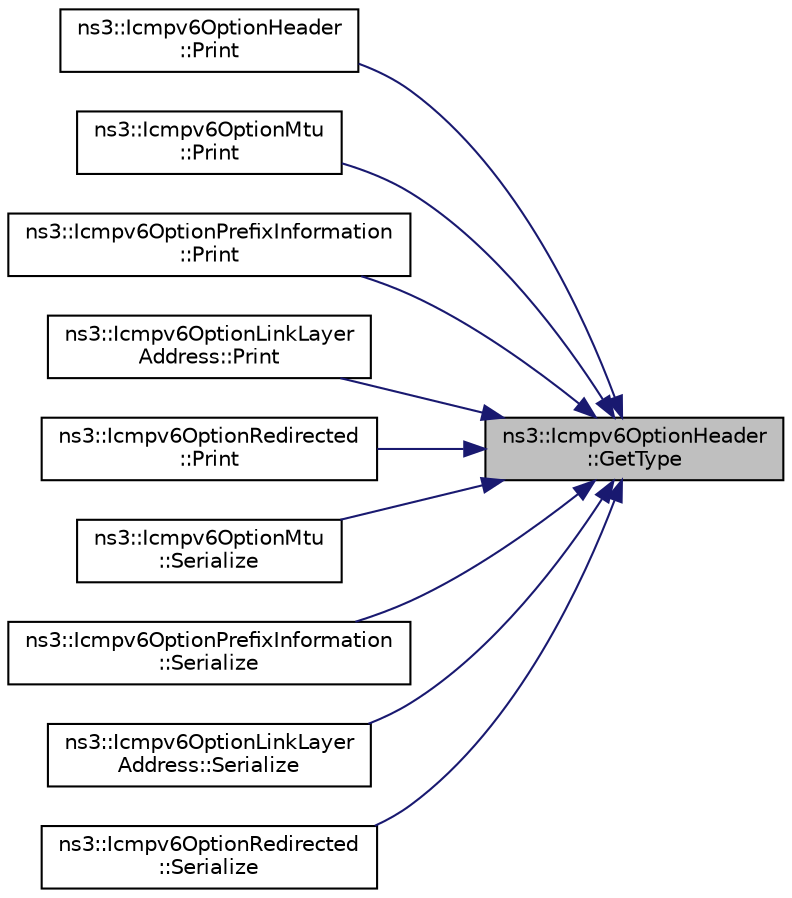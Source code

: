 digraph "ns3::Icmpv6OptionHeader::GetType"
{
 // LATEX_PDF_SIZE
  edge [fontname="Helvetica",fontsize="10",labelfontname="Helvetica",labelfontsize="10"];
  node [fontname="Helvetica",fontsize="10",shape=record];
  rankdir="RL";
  Node1 [label="ns3::Icmpv6OptionHeader\l::GetType",height=0.2,width=0.4,color="black", fillcolor="grey75", style="filled", fontcolor="black",tooltip="Get the type of the option."];
  Node1 -> Node2 [dir="back",color="midnightblue",fontsize="10",style="solid",fontname="Helvetica"];
  Node2 [label="ns3::Icmpv6OptionHeader\l::Print",height=0.2,width=0.4,color="black", fillcolor="white", style="filled",URL="$classns3_1_1_icmpv6_option_header.html#a4b9d075d9cbc9252f7e3084ea40fa750",tooltip="Print information."];
  Node1 -> Node3 [dir="back",color="midnightblue",fontsize="10",style="solid",fontname="Helvetica"];
  Node3 [label="ns3::Icmpv6OptionMtu\l::Print",height=0.2,width=0.4,color="black", fillcolor="white", style="filled",URL="$classns3_1_1_icmpv6_option_mtu.html#a7cf9f127b75bc38ebddfcb42f3eea588",tooltip="Print information."];
  Node1 -> Node4 [dir="back",color="midnightblue",fontsize="10",style="solid",fontname="Helvetica"];
  Node4 [label="ns3::Icmpv6OptionPrefixInformation\l::Print",height=0.2,width=0.4,color="black", fillcolor="white", style="filled",URL="$classns3_1_1_icmpv6_option_prefix_information.html#a4a770cd1f88d1b4644a12b4384a629ea",tooltip="Print information."];
  Node1 -> Node5 [dir="back",color="midnightblue",fontsize="10",style="solid",fontname="Helvetica"];
  Node5 [label="ns3::Icmpv6OptionLinkLayer\lAddress::Print",height=0.2,width=0.4,color="black", fillcolor="white", style="filled",URL="$classns3_1_1_icmpv6_option_link_layer_address.html#a3f61d87dd6c1e8ece730e78b6388f0b8",tooltip="Print information."];
  Node1 -> Node6 [dir="back",color="midnightblue",fontsize="10",style="solid",fontname="Helvetica"];
  Node6 [label="ns3::Icmpv6OptionRedirected\l::Print",height=0.2,width=0.4,color="black", fillcolor="white", style="filled",URL="$classns3_1_1_icmpv6_option_redirected.html#a946a1947cf7da35e19894e5e2523b34a",tooltip="Print information."];
  Node1 -> Node7 [dir="back",color="midnightblue",fontsize="10",style="solid",fontname="Helvetica"];
  Node7 [label="ns3::Icmpv6OptionMtu\l::Serialize",height=0.2,width=0.4,color="black", fillcolor="white", style="filled",URL="$classns3_1_1_icmpv6_option_mtu.html#ac8d95a752546358b88f3c8ba698f81c7",tooltip="Serialize the packet."];
  Node1 -> Node8 [dir="back",color="midnightblue",fontsize="10",style="solid",fontname="Helvetica"];
  Node8 [label="ns3::Icmpv6OptionPrefixInformation\l::Serialize",height=0.2,width=0.4,color="black", fillcolor="white", style="filled",URL="$classns3_1_1_icmpv6_option_prefix_information.html#ab080cd5058ee1e8200a55d9a209b030c",tooltip="Serialize the packet."];
  Node1 -> Node9 [dir="back",color="midnightblue",fontsize="10",style="solid",fontname="Helvetica"];
  Node9 [label="ns3::Icmpv6OptionLinkLayer\lAddress::Serialize",height=0.2,width=0.4,color="black", fillcolor="white", style="filled",URL="$classns3_1_1_icmpv6_option_link_layer_address.html#a5c7ef18d95129b9678294ffdcf5a6adb",tooltip="Serialize the packet."];
  Node1 -> Node10 [dir="back",color="midnightblue",fontsize="10",style="solid",fontname="Helvetica"];
  Node10 [label="ns3::Icmpv6OptionRedirected\l::Serialize",height=0.2,width=0.4,color="black", fillcolor="white", style="filled",URL="$classns3_1_1_icmpv6_option_redirected.html#aba3082cf4343e976eeabe018a5c6e39d",tooltip="Serialize the packet."];
}
